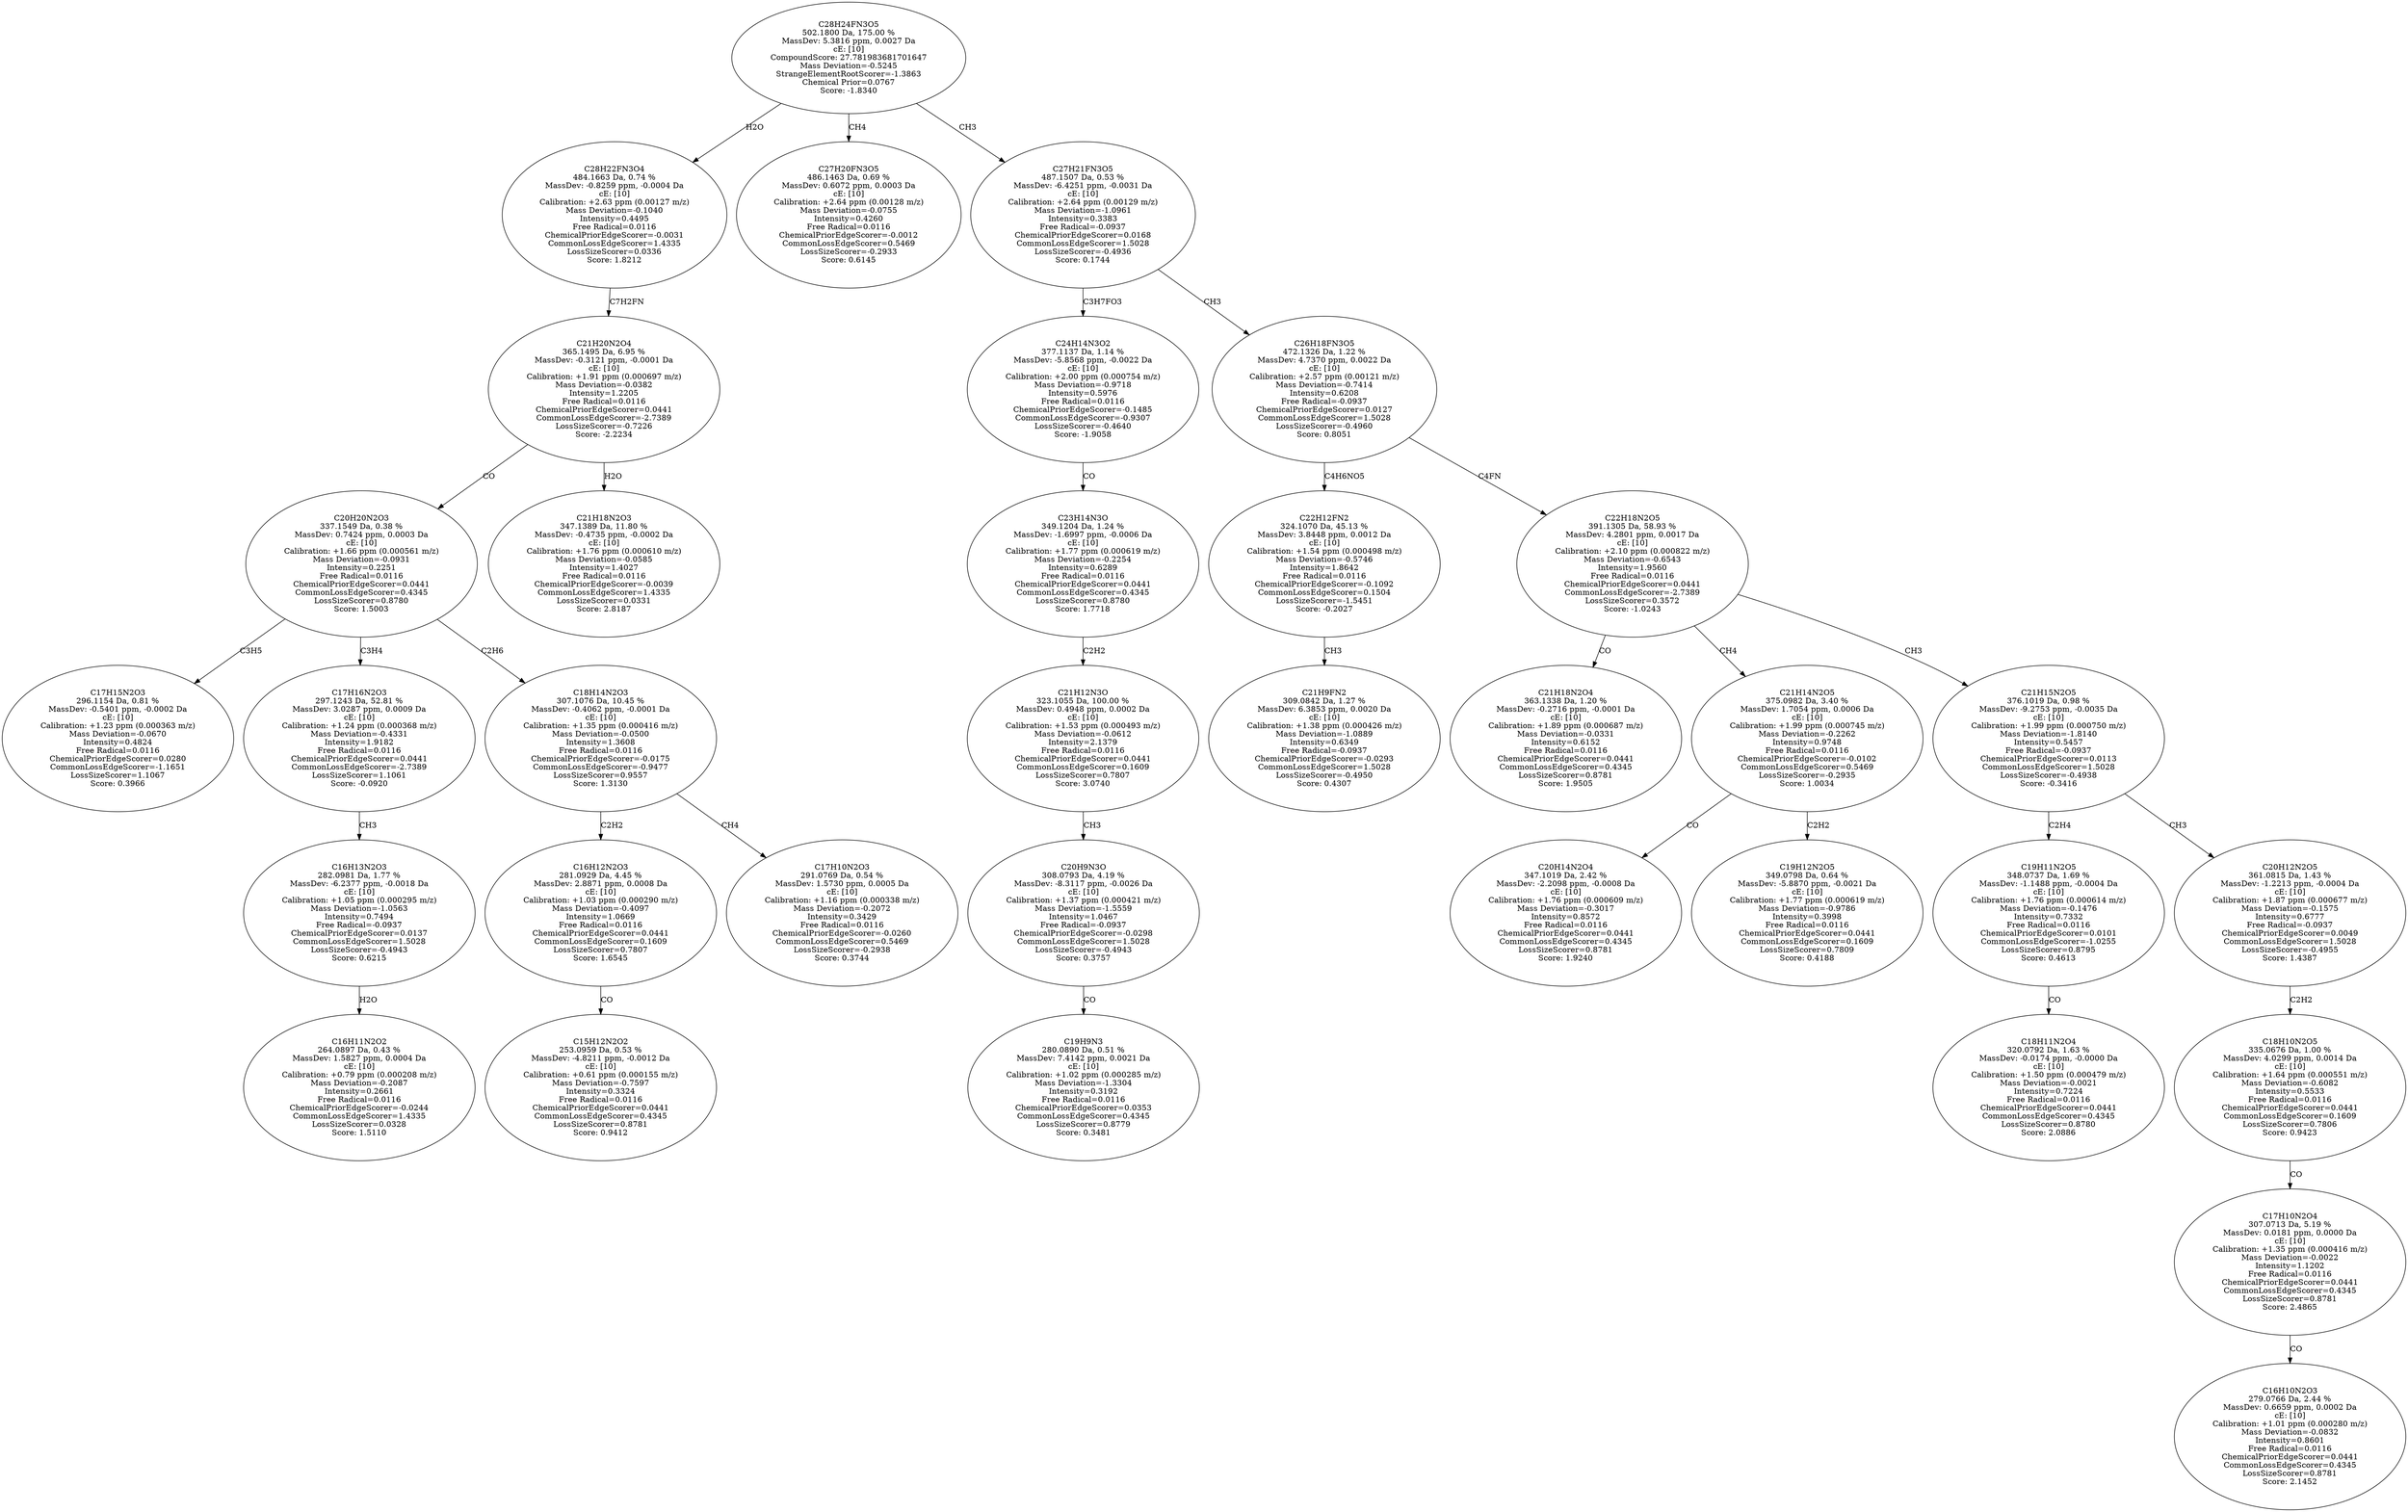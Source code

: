 strict digraph {
v1 [label="C17H15N2O3\n296.1154 Da, 0.81 %\nMassDev: -0.5401 ppm, -0.0002 Da\ncE: [10]\nCalibration: +1.23 ppm (0.000363 m/z)\nMass Deviation=-0.0670\nIntensity=0.4824\nFree Radical=0.0116\nChemicalPriorEdgeScorer=0.0280\nCommonLossEdgeScorer=-1.1651\nLossSizeScorer=1.1067\nScore: 0.3966"];
v2 [label="C16H11N2O2\n264.0897 Da, 0.43 %\nMassDev: 1.5827 ppm, 0.0004 Da\ncE: [10]\nCalibration: +0.79 ppm (0.000208 m/z)\nMass Deviation=-0.2087\nIntensity=0.2661\nFree Radical=0.0116\nChemicalPriorEdgeScorer=-0.0244\nCommonLossEdgeScorer=1.4335\nLossSizeScorer=0.0328\nScore: 1.5110"];
v3 [label="C16H13N2O3\n282.0981 Da, 1.77 %\nMassDev: -6.2377 ppm, -0.0018 Da\ncE: [10]\nCalibration: +1.05 ppm (0.000295 m/z)\nMass Deviation=-1.0563\nIntensity=0.7494\nFree Radical=-0.0937\nChemicalPriorEdgeScorer=0.0137\nCommonLossEdgeScorer=1.5028\nLossSizeScorer=-0.4943\nScore: 0.6215"];
v4 [label="C17H16N2O3\n297.1243 Da, 52.81 %\nMassDev: 3.0287 ppm, 0.0009 Da\ncE: [10]\nCalibration: +1.24 ppm (0.000368 m/z)\nMass Deviation=-0.4331\nIntensity=1.9182\nFree Radical=0.0116\nChemicalPriorEdgeScorer=0.0441\nCommonLossEdgeScorer=-2.7389\nLossSizeScorer=1.1061\nScore: -0.0920"];
v5 [label="C15H12N2O2\n253.0959 Da, 0.53 %\nMassDev: -4.8211 ppm, -0.0012 Da\ncE: [10]\nCalibration: +0.61 ppm (0.000155 m/z)\nMass Deviation=-0.7597\nIntensity=0.3324\nFree Radical=0.0116\nChemicalPriorEdgeScorer=0.0441\nCommonLossEdgeScorer=0.4345\nLossSizeScorer=0.8781\nScore: 0.9412"];
v6 [label="C16H12N2O3\n281.0929 Da, 4.45 %\nMassDev: 2.8871 ppm, 0.0008 Da\ncE: [10]\nCalibration: +1.03 ppm (0.000290 m/z)\nMass Deviation=-0.4097\nIntensity=1.0669\nFree Radical=0.0116\nChemicalPriorEdgeScorer=0.0441\nCommonLossEdgeScorer=0.1609\nLossSizeScorer=0.7807\nScore: 1.6545"];
v7 [label="C17H10N2O3\n291.0769 Da, 0.54 %\nMassDev: 1.5730 ppm, 0.0005 Da\ncE: [10]\nCalibration: +1.16 ppm (0.000338 m/z)\nMass Deviation=-0.2072\nIntensity=0.3429\nFree Radical=0.0116\nChemicalPriorEdgeScorer=-0.0260\nCommonLossEdgeScorer=0.5469\nLossSizeScorer=-0.2938\nScore: 0.3744"];
v8 [label="C18H14N2O3\n307.1076 Da, 10.45 %\nMassDev: -0.4062 ppm, -0.0001 Da\ncE: [10]\nCalibration: +1.35 ppm (0.000416 m/z)\nMass Deviation=-0.0500\nIntensity=1.3608\nFree Radical=0.0116\nChemicalPriorEdgeScorer=-0.0175\nCommonLossEdgeScorer=-0.9477\nLossSizeScorer=0.9557\nScore: 1.3130"];
v9 [label="C20H20N2O3\n337.1549 Da, 0.38 %\nMassDev: 0.7424 ppm, 0.0003 Da\ncE: [10]\nCalibration: +1.66 ppm (0.000561 m/z)\nMass Deviation=-0.0931\nIntensity=0.2251\nFree Radical=0.0116\nChemicalPriorEdgeScorer=0.0441\nCommonLossEdgeScorer=0.4345\nLossSizeScorer=0.8780\nScore: 1.5003"];
v10 [label="C21H18N2O3\n347.1389 Da, 11.80 %\nMassDev: -0.4735 ppm, -0.0002 Da\ncE: [10]\nCalibration: +1.76 ppm (0.000610 m/z)\nMass Deviation=-0.0585\nIntensity=1.4027\nFree Radical=0.0116\nChemicalPriorEdgeScorer=-0.0039\nCommonLossEdgeScorer=1.4335\nLossSizeScorer=0.0331\nScore: 2.8187"];
v11 [label="C21H20N2O4\n365.1495 Da, 6.95 %\nMassDev: -0.3121 ppm, -0.0001 Da\ncE: [10]\nCalibration: +1.91 ppm (0.000697 m/z)\nMass Deviation=-0.0382\nIntensity=1.2205\nFree Radical=0.0116\nChemicalPriorEdgeScorer=0.0441\nCommonLossEdgeScorer=-2.7389\nLossSizeScorer=-0.7226\nScore: -2.2234"];
v12 [label="C28H22FN3O4\n484.1663 Da, 0.74 %\nMassDev: -0.8259 ppm, -0.0004 Da\ncE: [10]\nCalibration: +2.63 ppm (0.00127 m/z)\nMass Deviation=-0.1040\nIntensity=0.4495\nFree Radical=0.0116\nChemicalPriorEdgeScorer=-0.0031\nCommonLossEdgeScorer=1.4335\nLossSizeScorer=0.0336\nScore: 1.8212"];
v13 [label="C27H20FN3O5\n486.1463 Da, 0.69 %\nMassDev: 0.6072 ppm, 0.0003 Da\ncE: [10]\nCalibration: +2.64 ppm (0.00128 m/z)\nMass Deviation=-0.0755\nIntensity=0.4260\nFree Radical=0.0116\nChemicalPriorEdgeScorer=-0.0012\nCommonLossEdgeScorer=0.5469\nLossSizeScorer=-0.2933\nScore: 0.6145"];
v14 [label="C19H9N3\n280.0890 Da, 0.51 %\nMassDev: 7.4142 ppm, 0.0021 Da\ncE: [10]\nCalibration: +1.02 ppm (0.000285 m/z)\nMass Deviation=-1.3304\nIntensity=0.3192\nFree Radical=0.0116\nChemicalPriorEdgeScorer=0.0353\nCommonLossEdgeScorer=0.4345\nLossSizeScorer=0.8779\nScore: 0.3481"];
v15 [label="C20H9N3O\n308.0793 Da, 4.19 %\nMassDev: -8.3117 ppm, -0.0026 Da\ncE: [10]\nCalibration: +1.37 ppm (0.000421 m/z)\nMass Deviation=-1.5559\nIntensity=1.0467\nFree Radical=-0.0937\nChemicalPriorEdgeScorer=-0.0298\nCommonLossEdgeScorer=1.5028\nLossSizeScorer=-0.4943\nScore: 0.3757"];
v16 [label="C21H12N3O\n323.1055 Da, 100.00 %\nMassDev: 0.4948 ppm, 0.0002 Da\ncE: [10]\nCalibration: +1.53 ppm (0.000493 m/z)\nMass Deviation=-0.0612\nIntensity=2.1379\nFree Radical=0.0116\nChemicalPriorEdgeScorer=0.0441\nCommonLossEdgeScorer=0.1609\nLossSizeScorer=0.7807\nScore: 3.0740"];
v17 [label="C23H14N3O\n349.1204 Da, 1.24 %\nMassDev: -1.6997 ppm, -0.0006 Da\ncE: [10]\nCalibration: +1.77 ppm (0.000619 m/z)\nMass Deviation=-0.2254\nIntensity=0.6289\nFree Radical=0.0116\nChemicalPriorEdgeScorer=0.0441\nCommonLossEdgeScorer=0.4345\nLossSizeScorer=0.8780\nScore: 1.7718"];
v18 [label="C24H14N3O2\n377.1137 Da, 1.14 %\nMassDev: -5.8568 ppm, -0.0022 Da\ncE: [10]\nCalibration: +2.00 ppm (0.000754 m/z)\nMass Deviation=-0.9718\nIntensity=0.5976\nFree Radical=0.0116\nChemicalPriorEdgeScorer=-0.1485\nCommonLossEdgeScorer=-0.9307\nLossSizeScorer=-0.4640\nScore: -1.9058"];
v19 [label="C21H9FN2\n309.0842 Da, 1.27 %\nMassDev: 6.3853 ppm, 0.0020 Da\ncE: [10]\nCalibration: +1.38 ppm (0.000426 m/z)\nMass Deviation=-1.0889\nIntensity=0.6349\nFree Radical=-0.0937\nChemicalPriorEdgeScorer=-0.0293\nCommonLossEdgeScorer=1.5028\nLossSizeScorer=-0.4950\nScore: 0.4307"];
v20 [label="C22H12FN2\n324.1070 Da, 45.13 %\nMassDev: 3.8448 ppm, 0.0012 Da\ncE: [10]\nCalibration: +1.54 ppm (0.000498 m/z)\nMass Deviation=-0.5746\nIntensity=1.8642\nFree Radical=0.0116\nChemicalPriorEdgeScorer=-0.1092\nCommonLossEdgeScorer=0.1504\nLossSizeScorer=-1.5451\nScore: -0.2027"];
v21 [label="C21H18N2O4\n363.1338 Da, 1.20 %\nMassDev: -0.2716 ppm, -0.0001 Da\ncE: [10]\nCalibration: +1.89 ppm (0.000687 m/z)\nMass Deviation=-0.0331\nIntensity=0.6152\nFree Radical=0.0116\nChemicalPriorEdgeScorer=0.0441\nCommonLossEdgeScorer=0.4345\nLossSizeScorer=0.8781\nScore: 1.9505"];
v22 [label="C20H14N2O4\n347.1019 Da, 2.42 %\nMassDev: -2.2098 ppm, -0.0008 Da\ncE: [10]\nCalibration: +1.76 ppm (0.000609 m/z)\nMass Deviation=-0.3017\nIntensity=0.8572\nFree Radical=0.0116\nChemicalPriorEdgeScorer=0.0441\nCommonLossEdgeScorer=0.4345\nLossSizeScorer=0.8781\nScore: 1.9240"];
v23 [label="C19H12N2O5\n349.0798 Da, 0.64 %\nMassDev: -5.8870 ppm, -0.0021 Da\ncE: [10]\nCalibration: +1.77 ppm (0.000619 m/z)\nMass Deviation=-0.9786\nIntensity=0.3998\nFree Radical=0.0116\nChemicalPriorEdgeScorer=0.0441\nCommonLossEdgeScorer=0.1609\nLossSizeScorer=0.7809\nScore: 0.4188"];
v24 [label="C21H14N2O5\n375.0982 Da, 3.40 %\nMassDev: 1.7054 ppm, 0.0006 Da\ncE: [10]\nCalibration: +1.99 ppm (0.000745 m/z)\nMass Deviation=-0.2262\nIntensity=0.9748\nFree Radical=0.0116\nChemicalPriorEdgeScorer=-0.0102\nCommonLossEdgeScorer=0.5469\nLossSizeScorer=-0.2935\nScore: 1.0034"];
v25 [label="C18H11N2O4\n320.0792 Da, 1.63 %\nMassDev: -0.0174 ppm, -0.0000 Da\ncE: [10]\nCalibration: +1.50 ppm (0.000479 m/z)\nMass Deviation=-0.0021\nIntensity=0.7224\nFree Radical=0.0116\nChemicalPriorEdgeScorer=0.0441\nCommonLossEdgeScorer=0.4345\nLossSizeScorer=0.8780\nScore: 2.0886"];
v26 [label="C19H11N2O5\n348.0737 Da, 1.69 %\nMassDev: -1.1488 ppm, -0.0004 Da\ncE: [10]\nCalibration: +1.76 ppm (0.000614 m/z)\nMass Deviation=-0.1476\nIntensity=0.7332\nFree Radical=0.0116\nChemicalPriorEdgeScorer=0.0101\nCommonLossEdgeScorer=-1.0255\nLossSizeScorer=0.8795\nScore: 0.4613"];
v27 [label="C16H10N2O3\n279.0766 Da, 2.44 %\nMassDev: 0.6659 ppm, 0.0002 Da\ncE: [10]\nCalibration: +1.01 ppm (0.000280 m/z)\nMass Deviation=-0.0832\nIntensity=0.8601\nFree Radical=0.0116\nChemicalPriorEdgeScorer=0.0441\nCommonLossEdgeScorer=0.4345\nLossSizeScorer=0.8781\nScore: 2.1452"];
v28 [label="C17H10N2O4\n307.0713 Da, 5.19 %\nMassDev: 0.0181 ppm, 0.0000 Da\ncE: [10]\nCalibration: +1.35 ppm (0.000416 m/z)\nMass Deviation=-0.0022\nIntensity=1.1202\nFree Radical=0.0116\nChemicalPriorEdgeScorer=0.0441\nCommonLossEdgeScorer=0.4345\nLossSizeScorer=0.8781\nScore: 2.4865"];
v29 [label="C18H10N2O5\n335.0676 Da, 1.00 %\nMassDev: 4.0299 ppm, 0.0014 Da\ncE: [10]\nCalibration: +1.64 ppm (0.000551 m/z)\nMass Deviation=-0.6082\nIntensity=0.5533\nFree Radical=0.0116\nChemicalPriorEdgeScorer=0.0441\nCommonLossEdgeScorer=0.1609\nLossSizeScorer=0.7806\nScore: 0.9423"];
v30 [label="C20H12N2O5\n361.0815 Da, 1.43 %\nMassDev: -1.2213 ppm, -0.0004 Da\ncE: [10]\nCalibration: +1.87 ppm (0.000677 m/z)\nMass Deviation=-0.1575\nIntensity=0.6777\nFree Radical=-0.0937\nChemicalPriorEdgeScorer=0.0049\nCommonLossEdgeScorer=1.5028\nLossSizeScorer=-0.4955\nScore: 1.4387"];
v31 [label="C21H15N2O5\n376.1019 Da, 0.98 %\nMassDev: -9.2753 ppm, -0.0035 Da\ncE: [10]\nCalibration: +1.99 ppm (0.000750 m/z)\nMass Deviation=-1.8140\nIntensity=0.5457\nFree Radical=-0.0937\nChemicalPriorEdgeScorer=0.0113\nCommonLossEdgeScorer=1.5028\nLossSizeScorer=-0.4938\nScore: -0.3416"];
v32 [label="C22H18N2O5\n391.1305 Da, 58.93 %\nMassDev: 4.2801 ppm, 0.0017 Da\ncE: [10]\nCalibration: +2.10 ppm (0.000822 m/z)\nMass Deviation=-0.6543\nIntensity=1.9560\nFree Radical=0.0116\nChemicalPriorEdgeScorer=0.0441\nCommonLossEdgeScorer=-2.7389\nLossSizeScorer=0.3572\nScore: -1.0243"];
v33 [label="C26H18FN3O5\n472.1326 Da, 1.22 %\nMassDev: 4.7370 ppm, 0.0022 Da\ncE: [10]\nCalibration: +2.57 ppm (0.00121 m/z)\nMass Deviation=-0.7414\nIntensity=0.6208\nFree Radical=-0.0937\nChemicalPriorEdgeScorer=0.0127\nCommonLossEdgeScorer=1.5028\nLossSizeScorer=-0.4960\nScore: 0.8051"];
v34 [label="C27H21FN3O5\n487.1507 Da, 0.53 %\nMassDev: -6.4251 ppm, -0.0031 Da\ncE: [10]\nCalibration: +2.64 ppm (0.00129 m/z)\nMass Deviation=-1.0961\nIntensity=0.3383\nFree Radical=-0.0937\nChemicalPriorEdgeScorer=0.0168\nCommonLossEdgeScorer=1.5028\nLossSizeScorer=-0.4936\nScore: 0.1744"];
v35 [label="C28H24FN3O5\n502.1800 Da, 175.00 %\nMassDev: 5.3816 ppm, 0.0027 Da\ncE: [10]\nCompoundScore: 27.781983681701647\nMass Deviation=-0.5245\nStrangeElementRootScorer=-1.3863\nChemical Prior=0.0767\nScore: -1.8340"];
v9 -> v1 [label="C3H5"];
v3 -> v2 [label="H2O"];
v4 -> v3 [label="CH3"];
v9 -> v4 [label="C3H4"];
v6 -> v5 [label="CO"];
v8 -> v6 [label="C2H2"];
v8 -> v7 [label="CH4"];
v9 -> v8 [label="C2H6"];
v11 -> v9 [label="CO"];
v11 -> v10 [label="H2O"];
v12 -> v11 [label="C7H2FN"];
v35 -> v12 [label="H2O"];
v35 -> v13 [label="CH4"];
v15 -> v14 [label="CO"];
v16 -> v15 [label="CH3"];
v17 -> v16 [label="C2H2"];
v18 -> v17 [label="CO"];
v34 -> v18 [label="C3H7FO3"];
v20 -> v19 [label="CH3"];
v33 -> v20 [label="C4H6NO5"];
v32 -> v21 [label="CO"];
v24 -> v22 [label="CO"];
v24 -> v23 [label="C2H2"];
v32 -> v24 [label="CH4"];
v26 -> v25 [label="CO"];
v31 -> v26 [label="C2H4"];
v28 -> v27 [label="CO"];
v29 -> v28 [label="CO"];
v30 -> v29 [label="C2H2"];
v31 -> v30 [label="CH3"];
v32 -> v31 [label="CH3"];
v33 -> v32 [label="C4FN"];
v34 -> v33 [label="CH3"];
v35 -> v34 [label="CH3"];
}